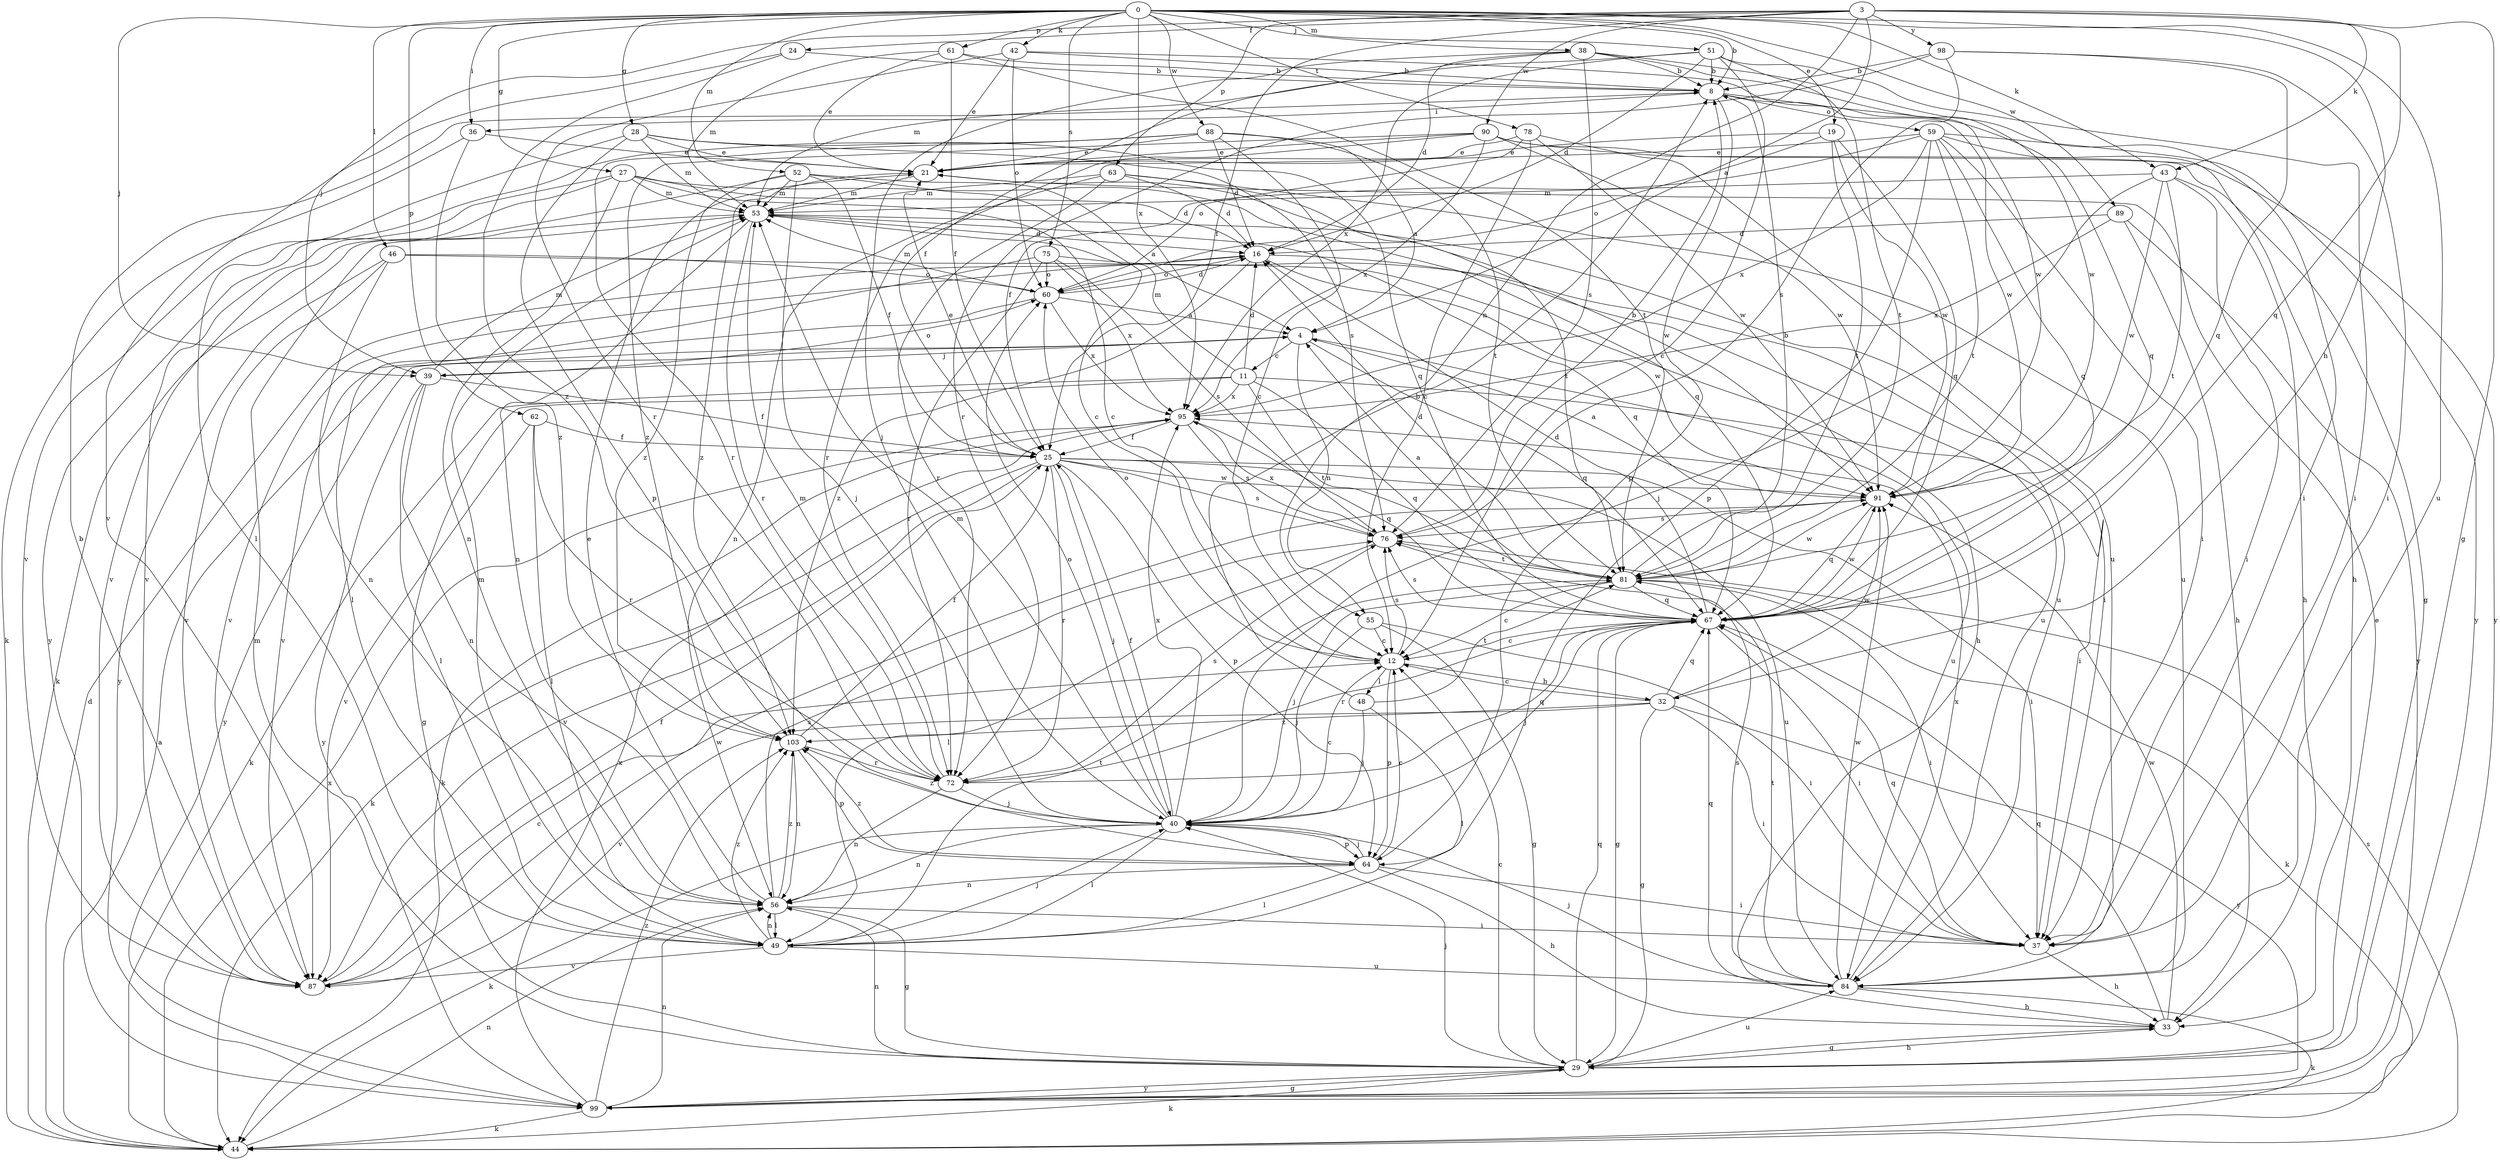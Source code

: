strict digraph  {
0;
3;
4;
8;
11;
12;
16;
19;
21;
24;
25;
27;
28;
29;
32;
33;
36;
37;
38;
39;
40;
42;
43;
44;
46;
48;
49;
51;
52;
53;
55;
56;
59;
60;
61;
62;
63;
64;
67;
72;
75;
76;
78;
81;
84;
87;
88;
89;
90;
91;
95;
98;
99;
103;
0 -> 8  [label=b];
0 -> 19  [label=e];
0 -> 27  [label=g];
0 -> 28  [label=g];
0 -> 32  [label=h];
0 -> 36  [label=i];
0 -> 38  [label=j];
0 -> 39  [label=j];
0 -> 42  [label=k];
0 -> 43  [label=k];
0 -> 46  [label=l];
0 -> 51  [label=m];
0 -> 52  [label=m];
0 -> 61  [label=p];
0 -> 62  [label=p];
0 -> 75  [label=s];
0 -> 78  [label=t];
0 -> 84  [label=u];
0 -> 88  [label=w];
0 -> 89  [label=w];
0 -> 95  [label=x];
3 -> 4  [label=a];
3 -> 24  [label=f];
3 -> 25  [label=f];
3 -> 29  [label=g];
3 -> 39  [label=j];
3 -> 43  [label=k];
3 -> 55  [label=n];
3 -> 63  [label=p];
3 -> 67  [label=q];
3 -> 90  [label=w];
3 -> 98  [label=y];
4 -> 11  [label=c];
4 -> 39  [label=j];
4 -> 55  [label=n];
4 -> 67  [label=q];
4 -> 84  [label=u];
4 -> 99  [label=y];
8 -> 36  [label=i];
8 -> 59  [label=o];
8 -> 64  [label=p];
8 -> 67  [label=q];
8 -> 91  [label=w];
11 -> 16  [label=d];
11 -> 29  [label=g];
11 -> 37  [label=i];
11 -> 44  [label=k];
11 -> 53  [label=m];
11 -> 67  [label=q];
11 -> 81  [label=t];
11 -> 95  [label=x];
12 -> 32  [label=h];
12 -> 48  [label=l];
12 -> 60  [label=o];
12 -> 64  [label=p];
12 -> 76  [label=s];
16 -> 60  [label=o];
16 -> 84  [label=u];
16 -> 87  [label=v];
16 -> 91  [label=w];
16 -> 103  [label=z];
19 -> 21  [label=e];
19 -> 60  [label=o];
19 -> 67  [label=q];
19 -> 81  [label=t];
19 -> 91  [label=w];
21 -> 53  [label=m];
21 -> 91  [label=w];
21 -> 103  [label=z];
24 -> 8  [label=b];
24 -> 87  [label=v];
24 -> 103  [label=z];
25 -> 21  [label=e];
25 -> 37  [label=i];
25 -> 40  [label=j];
25 -> 44  [label=k];
25 -> 64  [label=p];
25 -> 72  [label=r];
25 -> 76  [label=s];
25 -> 84  [label=u];
25 -> 87  [label=v];
25 -> 91  [label=w];
27 -> 12  [label=c];
27 -> 16  [label=d];
27 -> 53  [label=m];
27 -> 56  [label=n];
27 -> 67  [label=q];
27 -> 87  [label=v];
27 -> 99  [label=y];
28 -> 21  [label=e];
28 -> 53  [label=m];
28 -> 64  [label=p];
28 -> 67  [label=q];
28 -> 76  [label=s];
28 -> 87  [label=v];
29 -> 12  [label=c];
29 -> 21  [label=e];
29 -> 33  [label=h];
29 -> 40  [label=j];
29 -> 44  [label=k];
29 -> 53  [label=m];
29 -> 56  [label=n];
29 -> 67  [label=q];
29 -> 84  [label=u];
29 -> 99  [label=y];
32 -> 12  [label=c];
32 -> 29  [label=g];
32 -> 37  [label=i];
32 -> 67  [label=q];
32 -> 87  [label=v];
32 -> 91  [label=w];
32 -> 99  [label=y];
32 -> 103  [label=z];
33 -> 29  [label=g];
33 -> 67  [label=q];
33 -> 91  [label=w];
36 -> 21  [label=e];
36 -> 44  [label=k];
36 -> 103  [label=z];
37 -> 33  [label=h];
37 -> 67  [label=q];
38 -> 8  [label=b];
38 -> 16  [label=d];
38 -> 25  [label=f];
38 -> 37  [label=i];
38 -> 40  [label=j];
38 -> 76  [label=s];
38 -> 91  [label=w];
39 -> 25  [label=f];
39 -> 49  [label=l];
39 -> 53  [label=m];
39 -> 56  [label=n];
39 -> 60  [label=o];
39 -> 99  [label=y];
40 -> 12  [label=c];
40 -> 25  [label=f];
40 -> 44  [label=k];
40 -> 49  [label=l];
40 -> 53  [label=m];
40 -> 56  [label=n];
40 -> 60  [label=o];
40 -> 64  [label=p];
40 -> 95  [label=x];
40 -> 103  [label=z];
42 -> 8  [label=b];
42 -> 21  [label=e];
42 -> 60  [label=o];
42 -> 72  [label=r];
42 -> 91  [label=w];
43 -> 33  [label=h];
43 -> 37  [label=i];
43 -> 40  [label=j];
43 -> 53  [label=m];
43 -> 81  [label=t];
43 -> 91  [label=w];
44 -> 4  [label=a];
44 -> 16  [label=d];
44 -> 56  [label=n];
44 -> 76  [label=s];
44 -> 95  [label=x];
46 -> 33  [label=h];
46 -> 56  [label=n];
46 -> 60  [label=o];
46 -> 87  [label=v];
46 -> 99  [label=y];
48 -> 8  [label=b];
48 -> 40  [label=j];
48 -> 49  [label=l];
48 -> 81  [label=t];
49 -> 40  [label=j];
49 -> 53  [label=m];
49 -> 56  [label=n];
49 -> 81  [label=t];
49 -> 84  [label=u];
49 -> 87  [label=v];
49 -> 103  [label=z];
51 -> 8  [label=b];
51 -> 12  [label=c];
51 -> 16  [label=d];
51 -> 37  [label=i];
51 -> 53  [label=m];
51 -> 81  [label=t];
51 -> 95  [label=x];
52 -> 4  [label=a];
52 -> 12  [label=c];
52 -> 25  [label=f];
52 -> 40  [label=j];
52 -> 53  [label=m];
52 -> 87  [label=v];
52 -> 103  [label=z];
53 -> 16  [label=d];
53 -> 44  [label=k];
53 -> 56  [label=n];
53 -> 67  [label=q];
53 -> 72  [label=r];
53 -> 84  [label=u];
55 -> 12  [label=c];
55 -> 29  [label=g];
55 -> 37  [label=i];
55 -> 40  [label=j];
56 -> 21  [label=e];
56 -> 29  [label=g];
56 -> 37  [label=i];
56 -> 49  [label=l];
56 -> 76  [label=s];
56 -> 103  [label=z];
59 -> 21  [label=e];
59 -> 25  [label=f];
59 -> 33  [label=h];
59 -> 37  [label=i];
59 -> 64  [label=p];
59 -> 67  [label=q];
59 -> 81  [label=t];
59 -> 95  [label=x];
59 -> 99  [label=y];
60 -> 4  [label=a];
60 -> 16  [label=d];
60 -> 53  [label=m];
60 -> 87  [label=v];
60 -> 95  [label=x];
61 -> 8  [label=b];
61 -> 21  [label=e];
61 -> 25  [label=f];
61 -> 53  [label=m];
61 -> 81  [label=t];
62 -> 25  [label=f];
62 -> 49  [label=l];
62 -> 72  [label=r];
62 -> 87  [label=v];
63 -> 16  [label=d];
63 -> 53  [label=m];
63 -> 56  [label=n];
63 -> 72  [label=r];
63 -> 81  [label=t];
63 -> 84  [label=u];
64 -> 12  [label=c];
64 -> 33  [label=h];
64 -> 37  [label=i];
64 -> 40  [label=j];
64 -> 49  [label=l];
64 -> 56  [label=n];
64 -> 103  [label=z];
67 -> 12  [label=c];
67 -> 16  [label=d];
67 -> 29  [label=g];
67 -> 37  [label=i];
67 -> 40  [label=j];
67 -> 72  [label=r];
67 -> 76  [label=s];
67 -> 91  [label=w];
72 -> 40  [label=j];
72 -> 53  [label=m];
72 -> 56  [label=n];
72 -> 67  [label=q];
72 -> 76  [label=s];
75 -> 37  [label=i];
75 -> 49  [label=l];
75 -> 60  [label=o];
75 -> 72  [label=r];
75 -> 76  [label=s];
75 -> 95  [label=x];
76 -> 8  [label=b];
76 -> 49  [label=l];
76 -> 81  [label=t];
76 -> 95  [label=x];
78 -> 12  [label=c];
78 -> 21  [label=e];
78 -> 60  [label=o];
78 -> 84  [label=u];
78 -> 91  [label=w];
81 -> 4  [label=a];
81 -> 8  [label=b];
81 -> 12  [label=c];
81 -> 16  [label=d];
81 -> 37  [label=i];
81 -> 40  [label=j];
81 -> 44  [label=k];
81 -> 67  [label=q];
81 -> 91  [label=w];
84 -> 33  [label=h];
84 -> 40  [label=j];
84 -> 44  [label=k];
84 -> 67  [label=q];
84 -> 76  [label=s];
84 -> 81  [label=t];
84 -> 91  [label=w];
84 -> 95  [label=x];
87 -> 8  [label=b];
87 -> 12  [label=c];
87 -> 25  [label=f];
87 -> 91  [label=w];
88 -> 4  [label=a];
88 -> 12  [label=c];
88 -> 16  [label=d];
88 -> 21  [label=e];
88 -> 49  [label=l];
88 -> 72  [label=r];
88 -> 81  [label=t];
89 -> 16  [label=d];
89 -> 33  [label=h];
89 -> 95  [label=x];
89 -> 99  [label=y];
90 -> 21  [label=e];
90 -> 29  [label=g];
90 -> 72  [label=r];
90 -> 91  [label=w];
90 -> 95  [label=x];
90 -> 99  [label=y];
90 -> 103  [label=z];
91 -> 4  [label=a];
91 -> 67  [label=q];
91 -> 76  [label=s];
95 -> 25  [label=f];
95 -> 44  [label=k];
95 -> 67  [label=q];
95 -> 76  [label=s];
98 -> 8  [label=b];
98 -> 37  [label=i];
98 -> 67  [label=q];
98 -> 72  [label=r];
98 -> 76  [label=s];
99 -> 29  [label=g];
99 -> 44  [label=k];
99 -> 56  [label=n];
99 -> 95  [label=x];
99 -> 103  [label=z];
103 -> 25  [label=f];
103 -> 56  [label=n];
103 -> 64  [label=p];
103 -> 72  [label=r];
}

